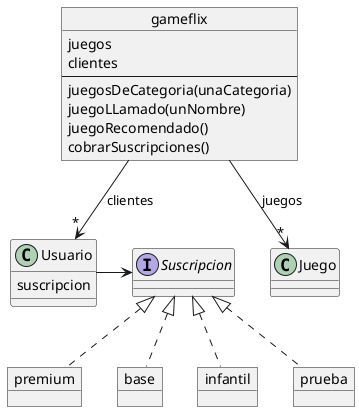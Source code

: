 @startuml GameFlix
object gameflix {
    juegos 
    clientes
    --
    juegosDeCategoria(unaCategoria)
    juegoLLamado(unNombre)
    juegoRecomendado()
    cobrarSuscripciones()
}

class Usuario {
    suscripcion
}

interface Suscripcion{

}

object premium{

}
object base{

}
object infantil{

}
object prueba{

} 

class Juego{

}

gameflix --> "*" Usuario : clientes
gameflix --> "*" Juego : juegos

Usuario -r-> Suscripcion
premium .u.|> Suscripcion 
base .u.|> Suscripcion
infantil .u.|> Suscripcion
prueba .u.|> Suscripcion


@enduml